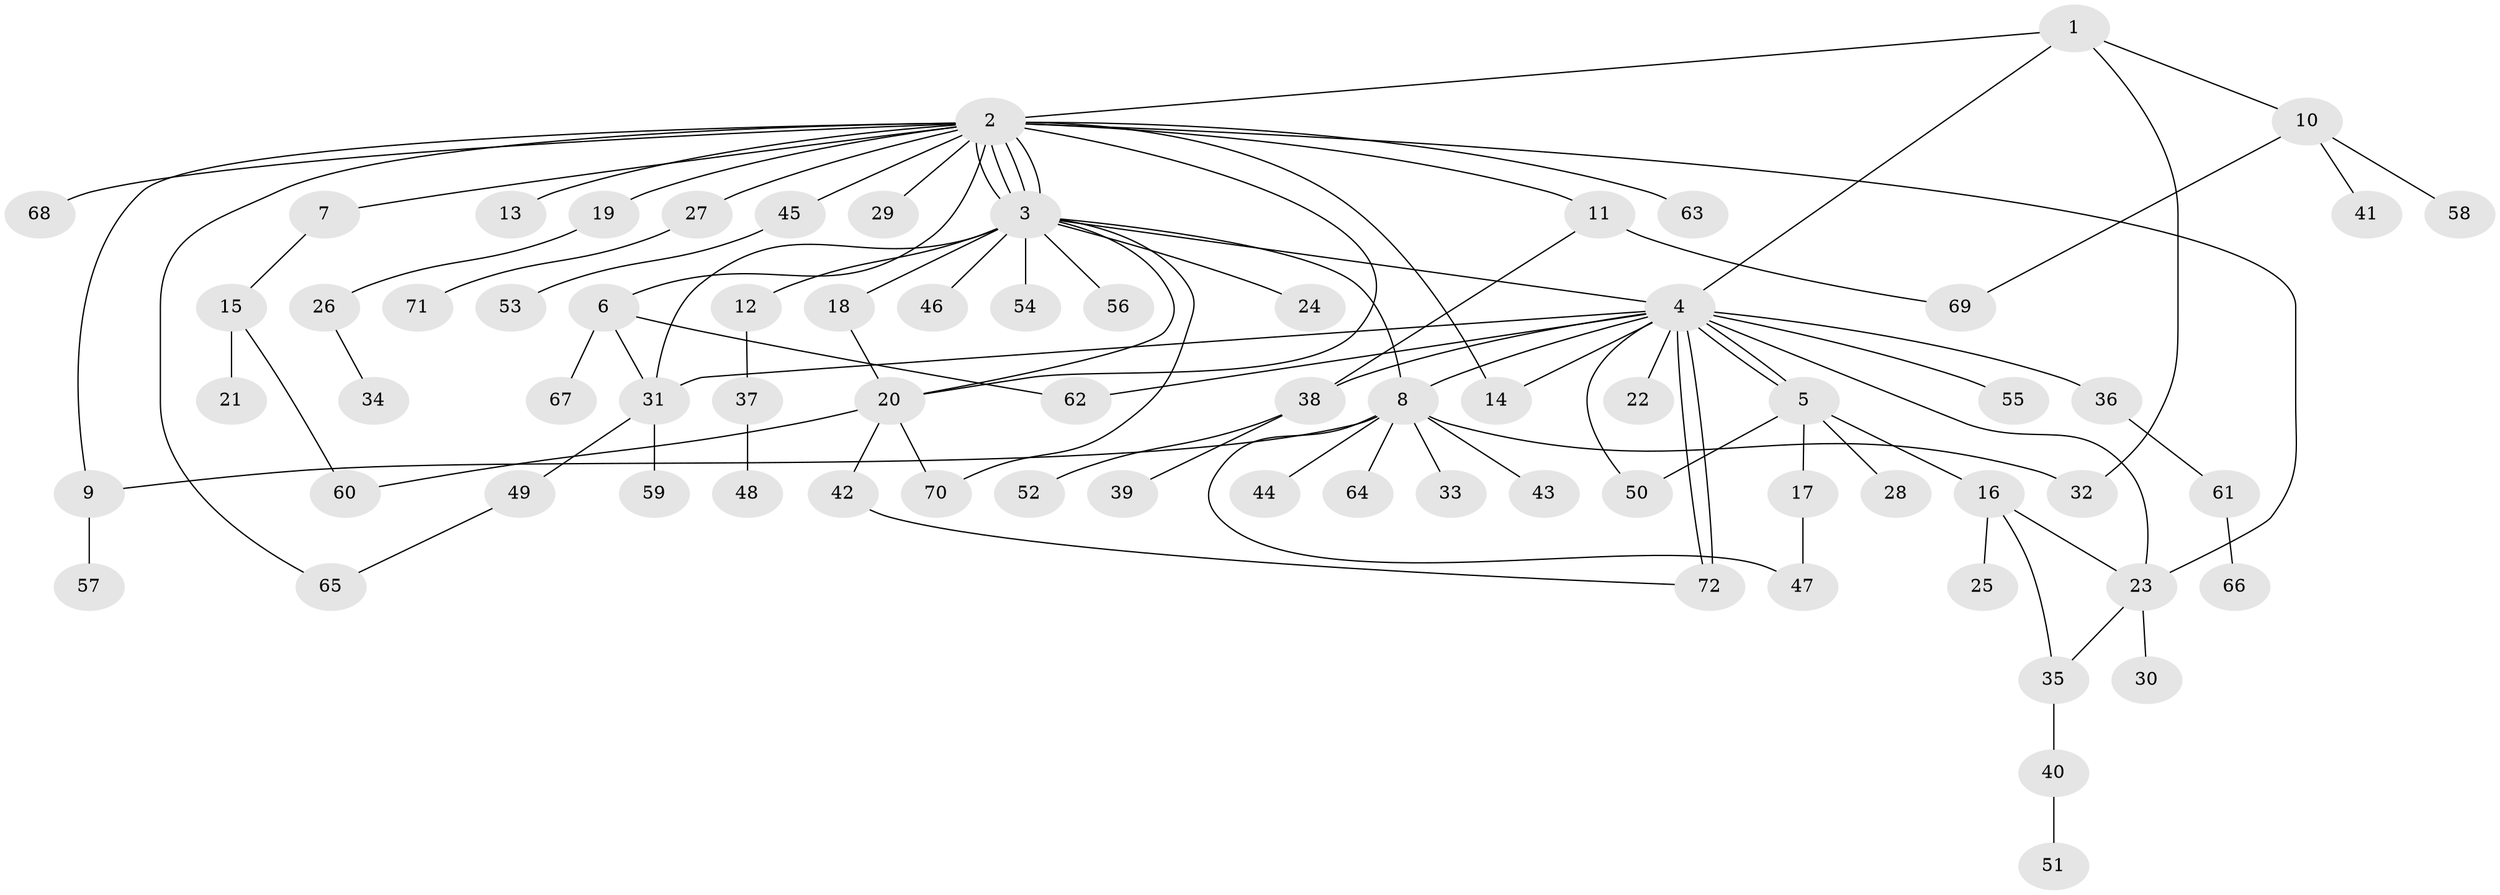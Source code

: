 // coarse degree distribution, {3: 0.09803921568627451, 4: 0.11764705882352941, 2: 0.27450980392156865, 16: 0.0196078431372549, 1: 0.4117647058823529, 8: 0.0196078431372549, 13: 0.0196078431372549, 10: 0.0196078431372549, 5: 0.0196078431372549}
// Generated by graph-tools (version 1.1) at 2025/36/03/04/25 23:36:51]
// undirected, 72 vertices, 97 edges
graph export_dot {
  node [color=gray90,style=filled];
  1;
  2;
  3;
  4;
  5;
  6;
  7;
  8;
  9;
  10;
  11;
  12;
  13;
  14;
  15;
  16;
  17;
  18;
  19;
  20;
  21;
  22;
  23;
  24;
  25;
  26;
  27;
  28;
  29;
  30;
  31;
  32;
  33;
  34;
  35;
  36;
  37;
  38;
  39;
  40;
  41;
  42;
  43;
  44;
  45;
  46;
  47;
  48;
  49;
  50;
  51;
  52;
  53;
  54;
  55;
  56;
  57;
  58;
  59;
  60;
  61;
  62;
  63;
  64;
  65;
  66;
  67;
  68;
  69;
  70;
  71;
  72;
  1 -- 2;
  1 -- 4;
  1 -- 10;
  1 -- 32;
  2 -- 3;
  2 -- 3;
  2 -- 3;
  2 -- 3;
  2 -- 6;
  2 -- 7;
  2 -- 9;
  2 -- 11;
  2 -- 13;
  2 -- 14;
  2 -- 19;
  2 -- 20;
  2 -- 23;
  2 -- 27;
  2 -- 29;
  2 -- 45;
  2 -- 63;
  2 -- 65;
  2 -- 68;
  3 -- 4;
  3 -- 8;
  3 -- 12;
  3 -- 18;
  3 -- 20;
  3 -- 24;
  3 -- 31;
  3 -- 46;
  3 -- 54;
  3 -- 56;
  3 -- 70;
  4 -- 5;
  4 -- 5;
  4 -- 8;
  4 -- 14;
  4 -- 22;
  4 -- 23;
  4 -- 31;
  4 -- 36;
  4 -- 38;
  4 -- 50;
  4 -- 55;
  4 -- 62;
  4 -- 72;
  4 -- 72;
  5 -- 16;
  5 -- 17;
  5 -- 28;
  5 -- 50;
  6 -- 31;
  6 -- 62;
  6 -- 67;
  7 -- 15;
  8 -- 9;
  8 -- 32;
  8 -- 33;
  8 -- 43;
  8 -- 44;
  8 -- 47;
  8 -- 64;
  9 -- 57;
  10 -- 41;
  10 -- 58;
  10 -- 69;
  11 -- 38;
  11 -- 69;
  12 -- 37;
  15 -- 21;
  15 -- 60;
  16 -- 23;
  16 -- 25;
  16 -- 35;
  17 -- 47;
  18 -- 20;
  19 -- 26;
  20 -- 42;
  20 -- 60;
  20 -- 70;
  23 -- 30;
  23 -- 35;
  26 -- 34;
  27 -- 71;
  31 -- 49;
  31 -- 59;
  35 -- 40;
  36 -- 61;
  37 -- 48;
  38 -- 39;
  38 -- 52;
  40 -- 51;
  42 -- 72;
  45 -- 53;
  49 -- 65;
  61 -- 66;
}

